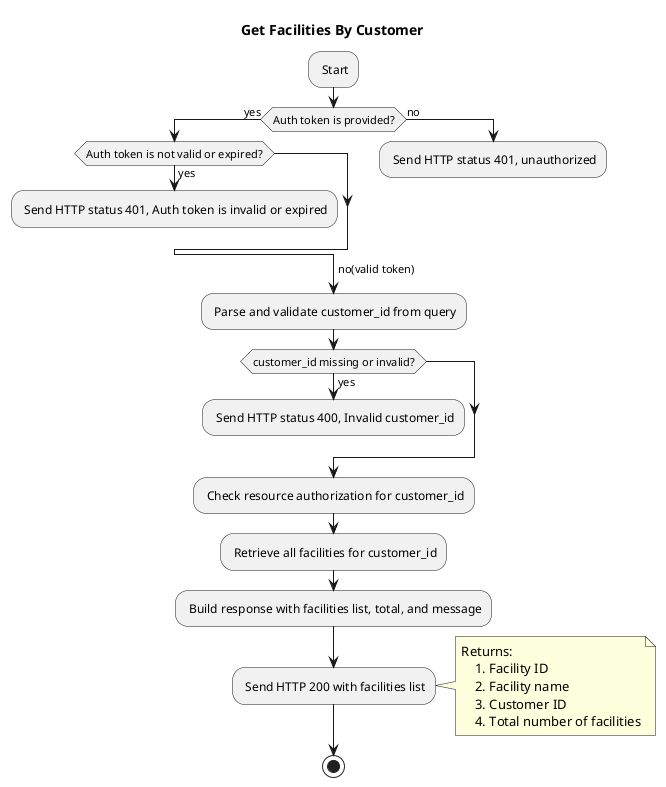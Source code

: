 @startuml Get Facilities By Customer
title Get Facilities By Customer

: Start;
if (Auth token is provided?) then (yes)
    if (Auth token is not valid or expired?) then (yes)
        : Send HTTP status 401, Auth token is invalid or expired;
        kill
    endif
else (no)
    : Send HTTP status 401, unauthorized;
    kill
endif
->no(valid token);
: Parse and validate customer_id from query;
if (customer_id missing or invalid?) then (yes)
    : Send HTTP status 400, Invalid customer_id;
    kill
endif
: Check resource authorization for customer_id;
: Retrieve all facilities for customer_id;
: Build response with facilities list, total, and message;
: Send HTTP 200 with facilities list;
note right
    Returns:
        1. Facility ID
        2. Facility name
        3. Customer ID
        4. Total number of facilities
end note
stop
@enduml
